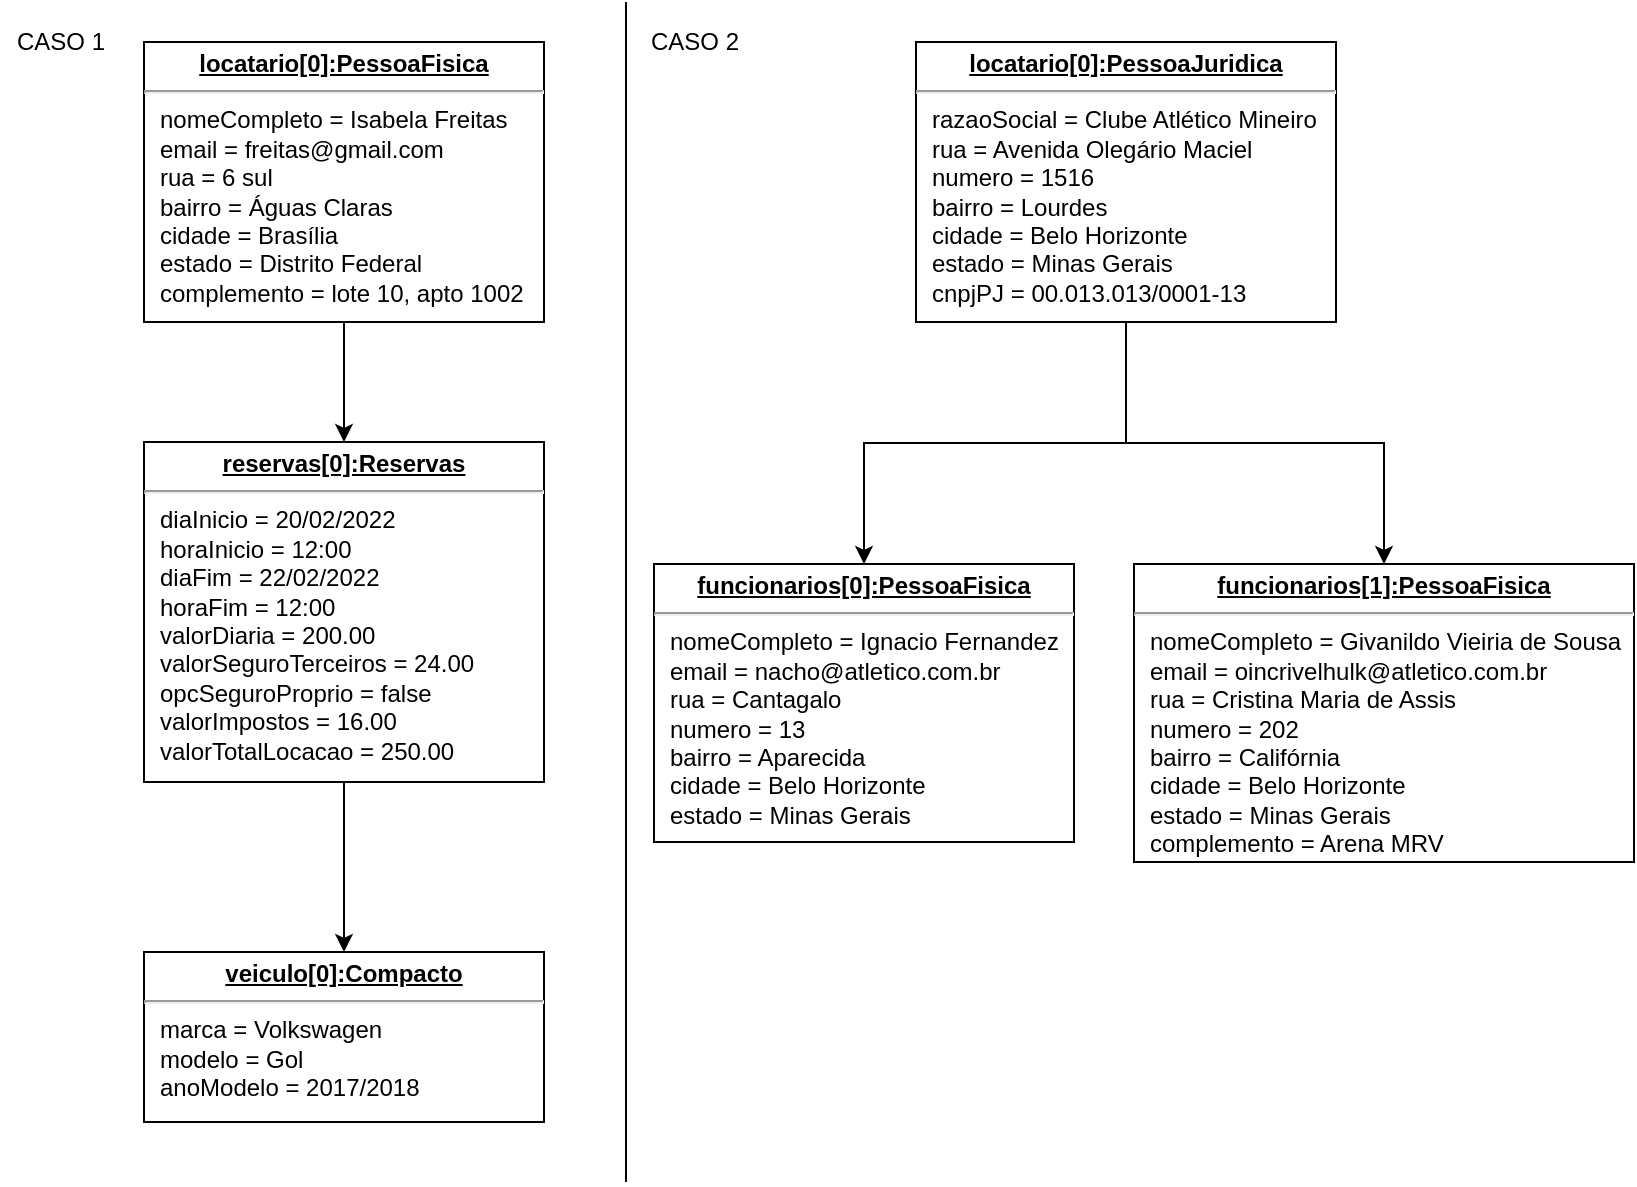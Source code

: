 <mxfile version="17.1.4" type="device"><diagram id="e1cahrs5Bm8gZLXL22d7" name="Page-1"><mxGraphModel dx="1108" dy="450" grid="1" gridSize="10" guides="1" tooltips="1" connect="1" arrows="1" fold="1" page="1" pageScale="1" pageWidth="827" pageHeight="1169" math="0" shadow="0"><root><mxCell id="0"/><mxCell id="1" parent="0"/><mxCell id="FwFGBHjhmBYITjuxwmSe-6" style="edgeStyle=orthogonalEdgeStyle;rounded=0;orthogonalLoop=1;jettySize=auto;html=1;" parent="1" source="FwFGBHjhmBYITjuxwmSe-1" target="FwFGBHjhmBYITjuxwmSe-4" edge="1"><mxGeometry relative="1" as="geometry"/></mxCell><mxCell id="FwFGBHjhmBYITjuxwmSe-1" value="&lt;p style=&quot;margin: 0px ; margin-top: 4px ; text-align: center ; text-decoration: underline&quot;&gt;&lt;b&gt;locatario[0]:PessoaFisica&lt;/b&gt;&lt;/p&gt;&lt;hr&gt;&lt;p style=&quot;margin: 0px ; margin-left: 8px&quot;&gt;nomeCompleto = Isabela Freitas&lt;/p&gt;&lt;p style=&quot;margin: 0px ; margin-left: 8px&quot;&gt;email = freitas@gmail.com&lt;/p&gt;&lt;p style=&quot;margin: 0px ; margin-left: 8px&quot;&gt;rua = 6 sul&lt;/p&gt;&lt;p style=&quot;margin: 0px ; margin-left: 8px&quot;&gt;bairro = Águas Claras&lt;/p&gt;&lt;p style=&quot;margin: 0px ; margin-left: 8px&quot;&gt;cidade = Brasília&lt;/p&gt;&lt;p style=&quot;margin: 0px ; margin-left: 8px&quot;&gt;estado = Distrito Federal&lt;/p&gt;&lt;p style=&quot;margin: 0px ; margin-left: 8px&quot;&gt;complemento = lote 10, apto 1002&lt;/p&gt;" style="verticalAlign=top;align=left;overflow=fill;fontSize=12;fontFamily=Helvetica;html=1;" parent="1" vertex="1"><mxGeometry x="75" y="20" width="200" height="140" as="geometry"/></mxCell><mxCell id="FwFGBHjhmBYITjuxwmSe-3" value="&lt;p style=&quot;margin: 0px ; margin-top: 4px ; text-align: center ; text-decoration: underline&quot;&gt;&lt;b&gt;veiculo[0]:Compacto&lt;/b&gt;&lt;/p&gt;&lt;hr&gt;&lt;p style=&quot;margin: 0px ; margin-left: 8px&quot;&gt;marca = Volkswagen&lt;/p&gt;&lt;p style=&quot;margin: 0px ; margin-left: 8px&quot;&gt;modelo = Gol&lt;/p&gt;&lt;p style=&quot;margin: 0px ; margin-left: 8px&quot;&gt;anoModelo = 2017/2018&lt;/p&gt;" style="verticalAlign=top;align=left;overflow=fill;fontSize=12;fontFamily=Helvetica;html=1;" parent="1" vertex="1"><mxGeometry x="75" y="475" width="200" height="85" as="geometry"/></mxCell><mxCell id="FwFGBHjhmBYITjuxwmSe-7" style="edgeStyle=orthogonalEdgeStyle;rounded=0;orthogonalLoop=1;jettySize=auto;html=1;" parent="1" source="FwFGBHjhmBYITjuxwmSe-4" target="FwFGBHjhmBYITjuxwmSe-3" edge="1"><mxGeometry relative="1" as="geometry"/></mxCell><mxCell id="FwFGBHjhmBYITjuxwmSe-4" value="&lt;p style=&quot;margin: 0px ; margin-top: 4px ; text-align: center ; text-decoration: underline&quot;&gt;&lt;b&gt;reservas[0]:Reservas&lt;/b&gt;&lt;/p&gt;&lt;hr&gt;&lt;p style=&quot;margin: 0px ; margin-left: 8px&quot;&gt;diaInicio = 20/02/2022&lt;/p&gt;&lt;p style=&quot;margin: 0px ; margin-left: 8px&quot;&gt;horaInicio = 12:00&lt;/p&gt;&lt;p style=&quot;margin: 0px ; margin-left: 8px&quot;&gt;diaFim = 22/02/2022&lt;/p&gt;&lt;p style=&quot;margin: 0px ; margin-left: 8px&quot;&gt;horaFim = 12:00&lt;/p&gt;&lt;p style=&quot;margin: 0px ; margin-left: 8px&quot;&gt;valorDiaria = 200.00&lt;/p&gt;&lt;p style=&quot;margin: 0px ; margin-left: 8px&quot;&gt;valorSeguroTerceiros = 24.00&lt;/p&gt;&lt;p style=&quot;margin: 0px ; margin-left: 8px&quot;&gt;opcSeguroProprio = false&lt;/p&gt;&lt;p style=&quot;margin: 0px ; margin-left: 8px&quot;&gt;valorImpostos = 16.00&lt;/p&gt;&lt;p style=&quot;margin: 0px ; margin-left: 8px&quot;&gt;valorTotalLocacao = 250.00&lt;/p&gt;" style="verticalAlign=top;align=left;overflow=fill;fontSize=12;fontFamily=Helvetica;html=1;" parent="1" vertex="1"><mxGeometry x="75" y="220" width="200" height="170" as="geometry"/></mxCell><mxCell id="FwFGBHjhmBYITjuxwmSe-8" value="" style="endArrow=none;html=1;rounded=0;" parent="1" edge="1"><mxGeometry width="50" height="50" relative="1" as="geometry"><mxPoint x="316" y="590" as="sourcePoint"/><mxPoint x="316" as="targetPoint"/></mxGeometry></mxCell><mxCell id="FwFGBHjhmBYITjuxwmSe-9" value="&lt;p style=&quot;margin: 0px ; margin-top: 4px ; text-align: center ; text-decoration: underline&quot;&gt;&lt;b&gt;funcionarios[0]:PessoaFisica&lt;/b&gt;&lt;/p&gt;&lt;hr&gt;&lt;p style=&quot;margin: 0px ; margin-left: 8px&quot;&gt;nomeCompleto = Ignacio Fernandez&lt;/p&gt;&lt;p style=&quot;margin: 0px ; margin-left: 8px&quot;&gt;email = nacho@atletico.com.br&lt;/p&gt;&lt;p style=&quot;margin: 0px ; margin-left: 8px&quot;&gt;rua = Cantagalo&lt;/p&gt;&lt;p style=&quot;margin: 0px ; margin-left: 8px&quot;&gt;numero = 13&lt;/p&gt;&lt;p style=&quot;margin: 0px ; margin-left: 8px&quot;&gt;bairro = Aparecida&lt;/p&gt;&lt;p style=&quot;margin: 0px ; margin-left: 8px&quot;&gt;cidade = Belo Horizonte&lt;/p&gt;&lt;p style=&quot;margin: 0px ; margin-left: 8px&quot;&gt;estado = Minas Gerais&lt;/p&gt;" style="verticalAlign=top;align=left;overflow=fill;fontSize=12;fontFamily=Helvetica;html=1;" parent="1" vertex="1"><mxGeometry x="330" y="281" width="210" height="139" as="geometry"/></mxCell><mxCell id="FwFGBHjhmBYITjuxwmSe-11" value="&lt;p style=&quot;margin: 0px ; margin-top: 4px ; text-align: center ; text-decoration: underline&quot;&gt;&lt;b&gt;funcionarios[1]:PessoaFisica&lt;/b&gt;&lt;/p&gt;&lt;hr&gt;&lt;p style=&quot;margin: 0px ; margin-left: 8px&quot;&gt;nomeCompleto = Givanildo Vieiria de Sousa&lt;/p&gt;&lt;p style=&quot;margin: 0px ; margin-left: 8px&quot;&gt;email = oincrivelhulk@atletico.com.br&lt;/p&gt;&lt;p style=&quot;margin: 0px ; margin-left: 8px&quot;&gt;rua = Cristina Maria de Assis&lt;/p&gt;&lt;p style=&quot;margin: 0px ; margin-left: 8px&quot;&gt;numero = 202&lt;/p&gt;&lt;p style=&quot;margin: 0px ; margin-left: 8px&quot;&gt;bairro = Califórnia&lt;/p&gt;&lt;p style=&quot;margin: 0px ; margin-left: 8px&quot;&gt;cidade = Belo Horizonte&lt;/p&gt;&lt;p style=&quot;margin: 0px ; margin-left: 8px&quot;&gt;&lt;span&gt;estado = Minas Gerais&lt;/span&gt;&lt;/p&gt;&lt;p style=&quot;margin: 0px ; margin-left: 8px&quot;&gt;&lt;span&gt;complemento = Arena MRV&lt;/span&gt;&lt;br&gt;&lt;/p&gt;" style="verticalAlign=top;align=left;overflow=fill;fontSize=12;fontFamily=Helvetica;html=1;" parent="1" vertex="1"><mxGeometry x="570" y="281" width="250" height="149" as="geometry"/></mxCell><mxCell id="FwFGBHjhmBYITjuxwmSe-13" style="edgeStyle=orthogonalEdgeStyle;rounded=0;orthogonalLoop=1;jettySize=auto;html=1;" parent="1" source="FwFGBHjhmBYITjuxwmSe-12" target="FwFGBHjhmBYITjuxwmSe-9" edge="1"><mxGeometry relative="1" as="geometry"/></mxCell><mxCell id="FwFGBHjhmBYITjuxwmSe-14" style="edgeStyle=orthogonalEdgeStyle;rounded=0;orthogonalLoop=1;jettySize=auto;html=1;" parent="1" source="FwFGBHjhmBYITjuxwmSe-12" target="FwFGBHjhmBYITjuxwmSe-11" edge="1"><mxGeometry relative="1" as="geometry"/></mxCell><mxCell id="FwFGBHjhmBYITjuxwmSe-12" value="&lt;p style=&quot;margin: 0px ; margin-top: 4px ; text-align: center ; text-decoration: underline&quot;&gt;&lt;b&gt;locatario[0]:PessoaJuridica&lt;/b&gt;&lt;/p&gt;&lt;hr&gt;&lt;p style=&quot;margin: 0px ; margin-left: 8px&quot;&gt;razaoSocial = Clube Atlético Mineiro&lt;/p&gt;&lt;p style=&quot;margin: 0px ; margin-left: 8px&quot;&gt;rua = Avenida Olegário Maciel&lt;/p&gt;&lt;p style=&quot;margin: 0px ; margin-left: 8px&quot;&gt;numero = 1516&lt;/p&gt;&lt;p style=&quot;margin: 0px ; margin-left: 8px&quot;&gt;bairro = Lourdes&lt;/p&gt;&lt;p style=&quot;margin: 0px ; margin-left: 8px&quot;&gt;cidade = Belo Horizonte&lt;/p&gt;&lt;p style=&quot;margin: 0px ; margin-left: 8px&quot;&gt;estado = Minas Gerais&lt;/p&gt;&lt;p style=&quot;margin: 0px ; margin-left: 8px&quot;&gt;cnpjPJ = 00.013.013/0001-13&lt;/p&gt;" style="verticalAlign=top;align=left;overflow=fill;fontSize=12;fontFamily=Helvetica;html=1;" parent="1" vertex="1"><mxGeometry x="461" y="20" width="210" height="140" as="geometry"/></mxCell><mxCell id="SEundxvPqWcD6K7Ow1w4-1" value="CASO 1" style="text;html=1;align=center;verticalAlign=middle;resizable=0;points=[];autosize=1;strokeColor=none;fillColor=none;" parent="1" vertex="1"><mxGeometry x="3" y="10" width="60" height="20" as="geometry"/></mxCell><mxCell id="SEundxvPqWcD6K7Ow1w4-2" value="CASO 2" style="text;html=1;align=center;verticalAlign=middle;resizable=0;points=[];autosize=1;strokeColor=none;fillColor=none;" parent="1" vertex="1"><mxGeometry x="320" y="10" width="60" height="20" as="geometry"/></mxCell></root></mxGraphModel></diagram></mxfile>